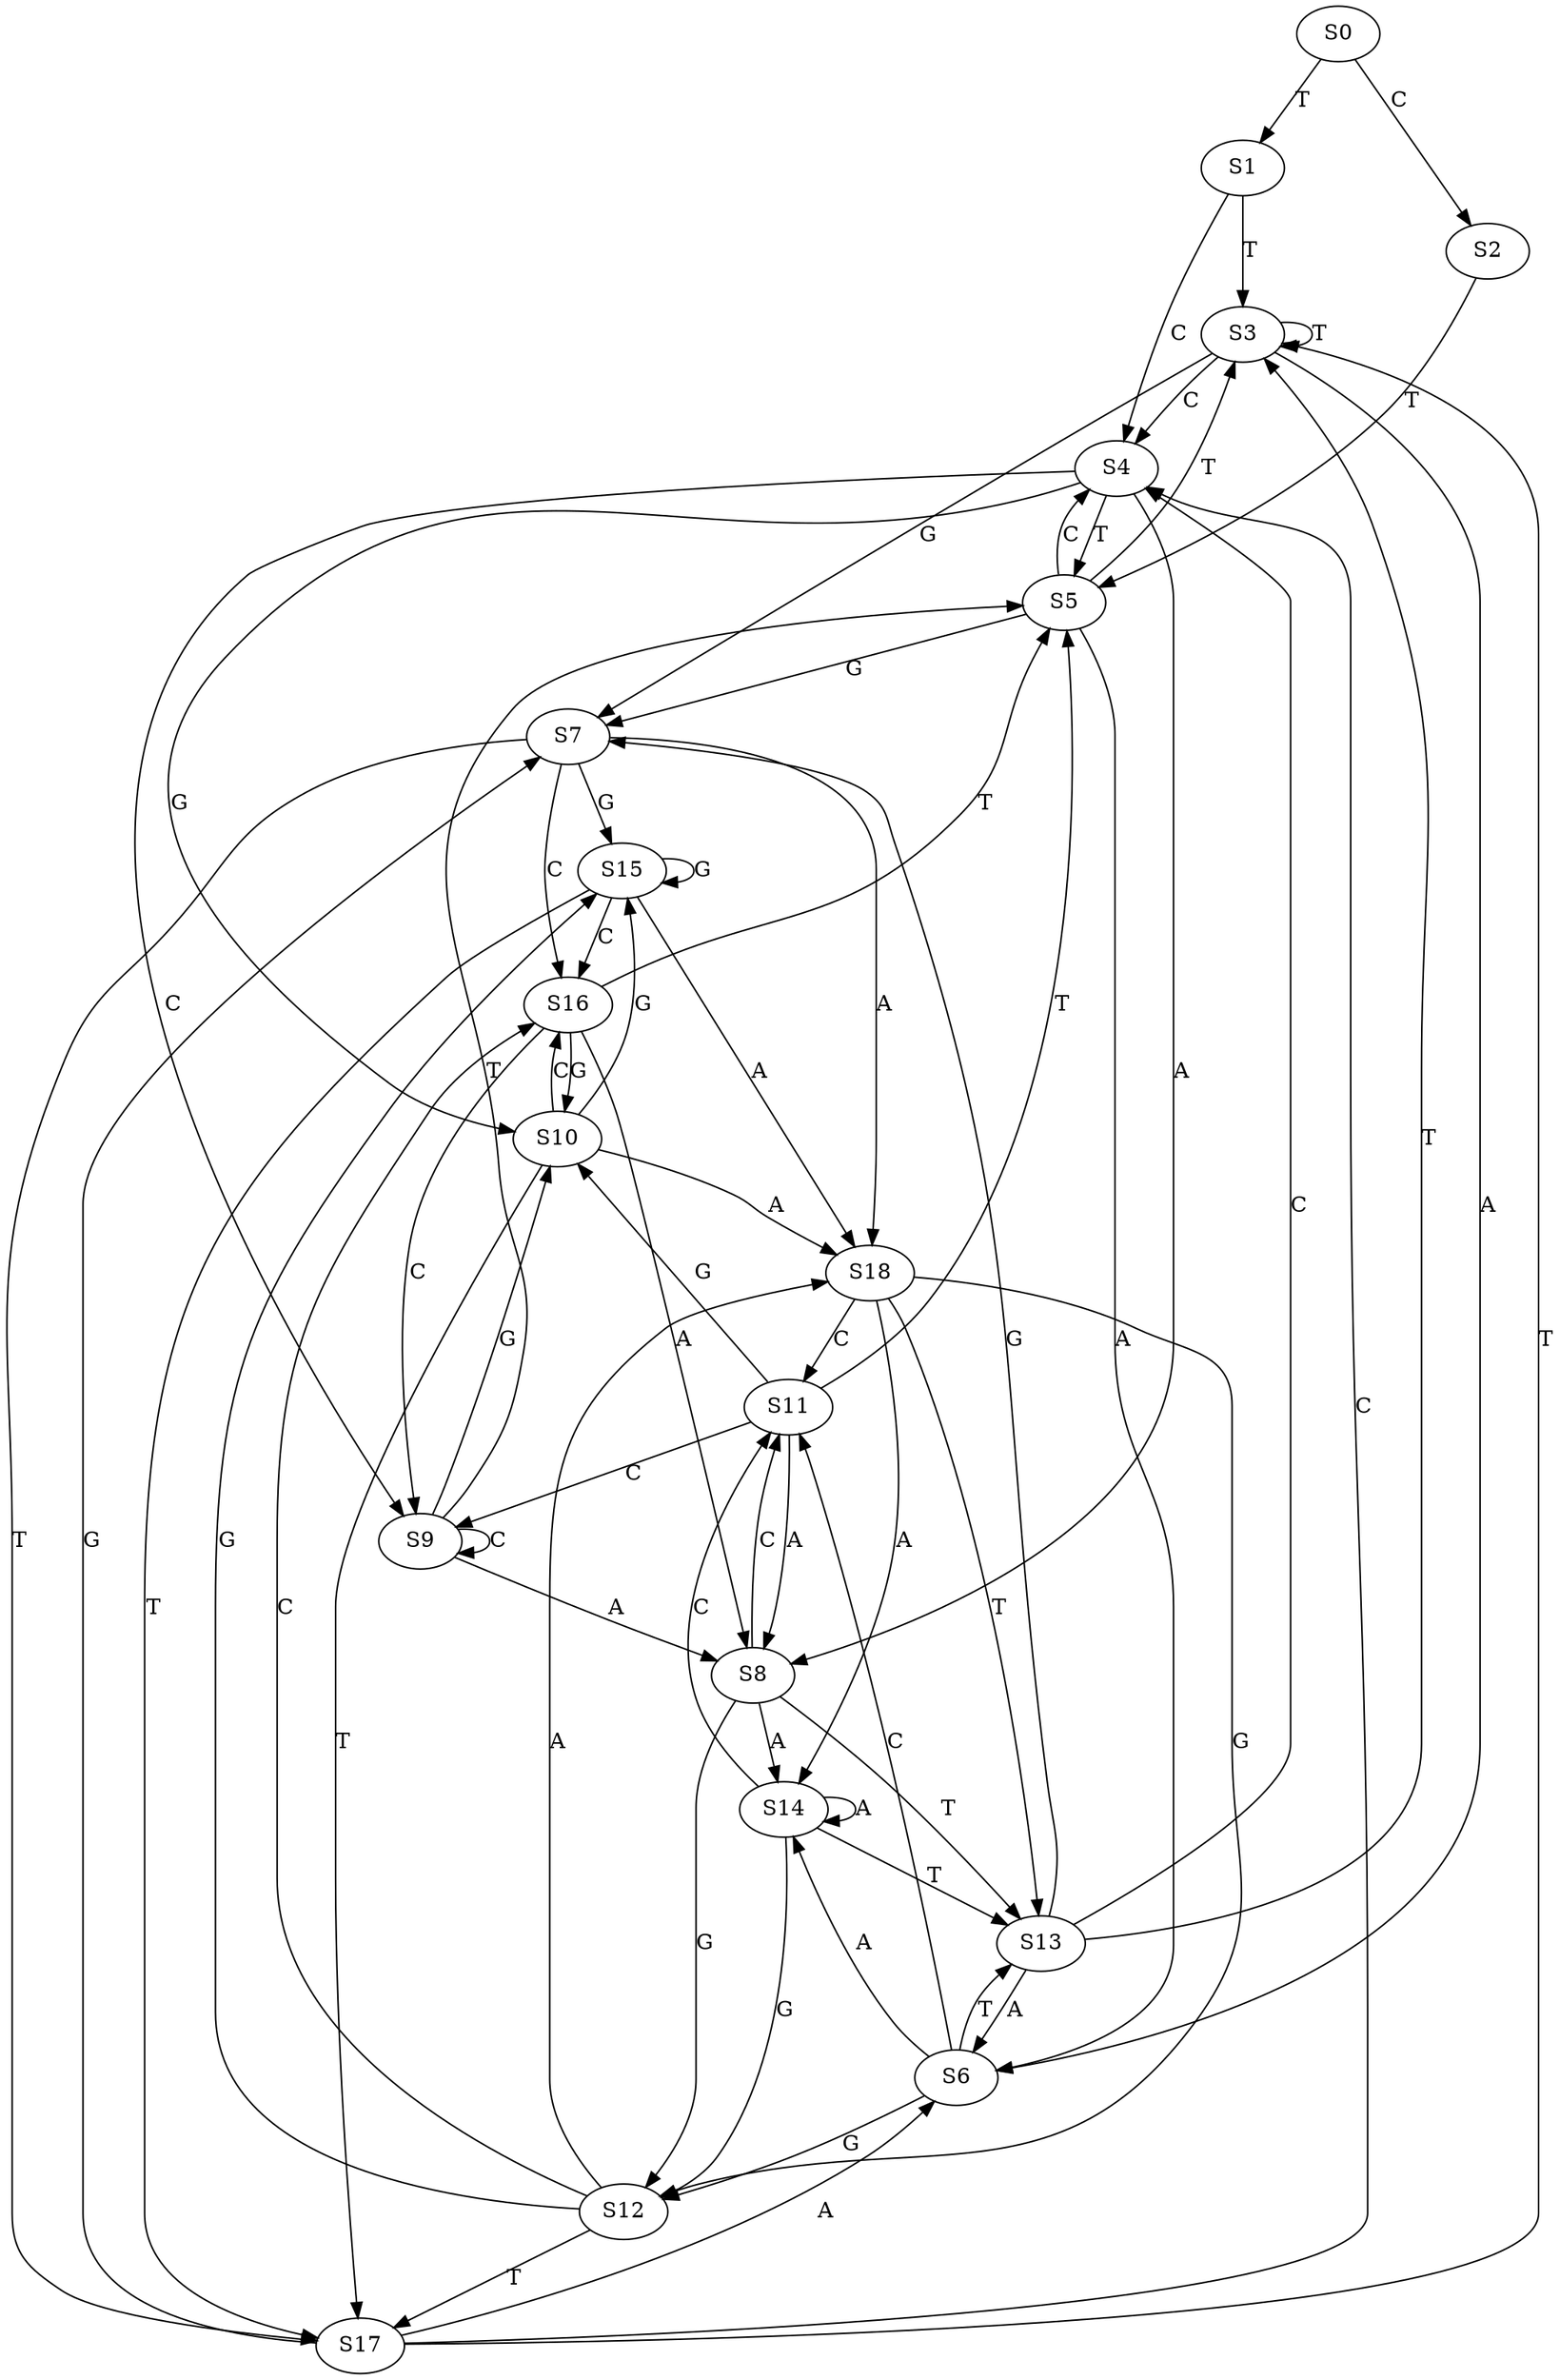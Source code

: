 strict digraph  {
	S0 -> S1 [ label = T ];
	S0 -> S2 [ label = C ];
	S1 -> S3 [ label = T ];
	S1 -> S4 [ label = C ];
	S2 -> S5 [ label = T ];
	S3 -> S4 [ label = C ];
	S3 -> S3 [ label = T ];
	S3 -> S6 [ label = A ];
	S3 -> S7 [ label = G ];
	S4 -> S5 [ label = T ];
	S4 -> S8 [ label = A ];
	S4 -> S9 [ label = C ];
	S4 -> S10 [ label = G ];
	S5 -> S7 [ label = G ];
	S5 -> S4 [ label = C ];
	S5 -> S6 [ label = A ];
	S5 -> S3 [ label = T ];
	S6 -> S11 [ label = C ];
	S6 -> S12 [ label = G ];
	S6 -> S13 [ label = T ];
	S6 -> S14 [ label = A ];
	S7 -> S15 [ label = G ];
	S7 -> S16 [ label = C ];
	S7 -> S17 [ label = T ];
	S7 -> S18 [ label = A ];
	S8 -> S14 [ label = A ];
	S8 -> S11 [ label = C ];
	S8 -> S13 [ label = T ];
	S8 -> S12 [ label = G ];
	S9 -> S8 [ label = A ];
	S9 -> S9 [ label = C ];
	S9 -> S5 [ label = T ];
	S9 -> S10 [ label = G ];
	S10 -> S15 [ label = G ];
	S10 -> S18 [ label = A ];
	S10 -> S17 [ label = T ];
	S10 -> S16 [ label = C ];
	S11 -> S10 [ label = G ];
	S11 -> S9 [ label = C ];
	S11 -> S8 [ label = A ];
	S11 -> S5 [ label = T ];
	S12 -> S15 [ label = G ];
	S12 -> S18 [ label = A ];
	S12 -> S17 [ label = T ];
	S12 -> S16 [ label = C ];
	S13 -> S4 [ label = C ];
	S13 -> S7 [ label = G ];
	S13 -> S6 [ label = A ];
	S13 -> S3 [ label = T ];
	S14 -> S12 [ label = G ];
	S14 -> S11 [ label = C ];
	S14 -> S14 [ label = A ];
	S14 -> S13 [ label = T ];
	S15 -> S17 [ label = T ];
	S15 -> S16 [ label = C ];
	S15 -> S15 [ label = G ];
	S15 -> S18 [ label = A ];
	S16 -> S10 [ label = G ];
	S16 -> S5 [ label = T ];
	S16 -> S8 [ label = A ];
	S16 -> S9 [ label = C ];
	S17 -> S6 [ label = A ];
	S17 -> S4 [ label = C ];
	S17 -> S3 [ label = T ];
	S17 -> S7 [ label = G ];
	S18 -> S14 [ label = A ];
	S18 -> S12 [ label = G ];
	S18 -> S13 [ label = T ];
	S18 -> S11 [ label = C ];
}

